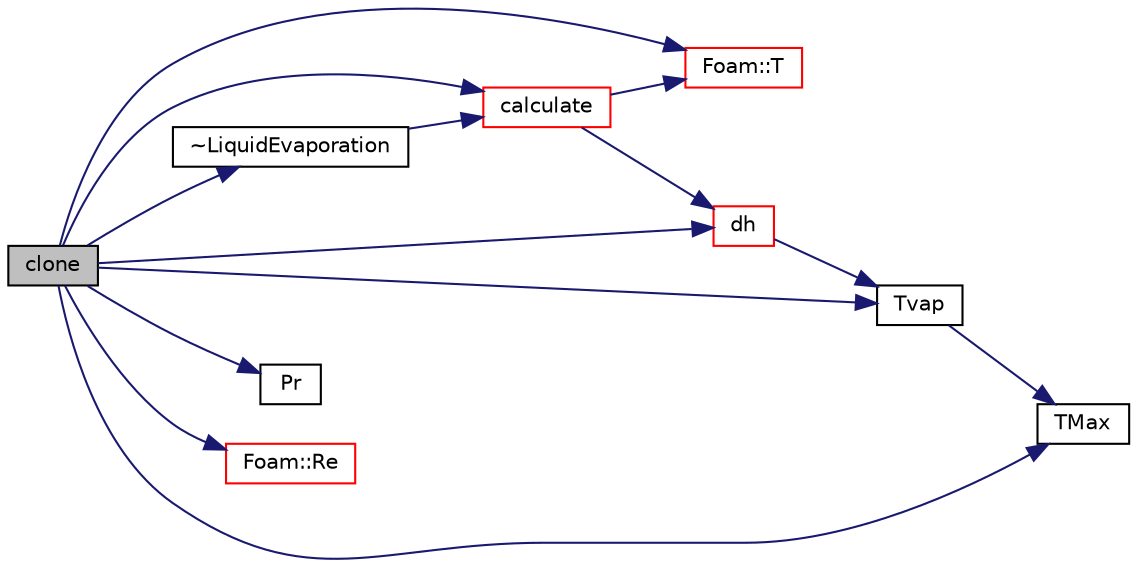 digraph "clone"
{
  bgcolor="transparent";
  edge [fontname="Helvetica",fontsize="10",labelfontname="Helvetica",labelfontsize="10"];
  node [fontname="Helvetica",fontsize="10",shape=record];
  rankdir="LR";
  Node1 [label="clone",height=0.2,width=0.4,color="black", fillcolor="grey75", style="filled", fontcolor="black"];
  Node1 -> Node2 [color="midnightblue",fontsize="10",style="solid",fontname="Helvetica"];
  Node2 [label="calculate",height=0.2,width=0.4,color="red",URL="$a01382.html#aa41c2acc319edbd7aad631970ac1daa0",tooltip="Update model. "];
  Node2 -> Node3 [color="midnightblue",fontsize="10",style="solid",fontname="Helvetica"];
  Node3 [label="Foam::T",height=0.2,width=0.4,color="red",URL="$a10974.html#ae57fda0abb14bb0944947c463c6e09d4"];
  Node2 -> Node4 [color="midnightblue",fontsize="10",style="solid",fontname="Helvetica"];
  Node4 [label="dh",height=0.2,width=0.4,color="red",URL="$a01382.html#a269260e9dec7679dc167e6ae42afaef9",tooltip="Return the enthalpy per unit mass. "];
  Node4 -> Node5 [color="midnightblue",fontsize="10",style="solid",fontname="Helvetica"];
  Node5 [label="Tvap",height=0.2,width=0.4,color="black",URL="$a01382.html#a3ea72cb34ae15d6af1cbf25e211eb46a",tooltip="Return vapourisation temperature. "];
  Node5 -> Node6 [color="midnightblue",fontsize="10",style="solid",fontname="Helvetica"];
  Node6 [label="TMax",height=0.2,width=0.4,color="black",URL="$a01382.html#a9a5edae723e86cbd5e41e11516b62018",tooltip="Return maximum/limiting temperature. "];
  Node1 -> Node4 [color="midnightblue",fontsize="10",style="solid",fontname="Helvetica"];
  Node1 -> Node7 [color="midnightblue",fontsize="10",style="solid",fontname="Helvetica"];
  Node7 [label="Pr",height=0.2,width=0.4,color="black",URL="$a04615.html#aeb70e6440d8d38bb6bd40b634169896a"];
  Node1 -> Node8 [color="midnightblue",fontsize="10",style="solid",fontname="Helvetica"];
  Node8 [label="Foam::Re",height=0.2,width=0.4,color="red",URL="$a10974.html#affa366970bcbe0f7ccf7c85557a3e12b"];
  Node1 -> Node3 [color="midnightblue",fontsize="10",style="solid",fontname="Helvetica"];
  Node1 -> Node6 [color="midnightblue",fontsize="10",style="solid",fontname="Helvetica"];
  Node1 -> Node5 [color="midnightblue",fontsize="10",style="solid",fontname="Helvetica"];
  Node1 -> Node9 [color="midnightblue",fontsize="10",style="solid",fontname="Helvetica"];
  Node9 [label="~LiquidEvaporation",height=0.2,width=0.4,color="black",URL="$a01382.html#a59b81627366006167d3117f6cceb5aeb",tooltip="Destructor. "];
  Node9 -> Node2 [color="midnightblue",fontsize="10",style="solid",fontname="Helvetica"];
}

